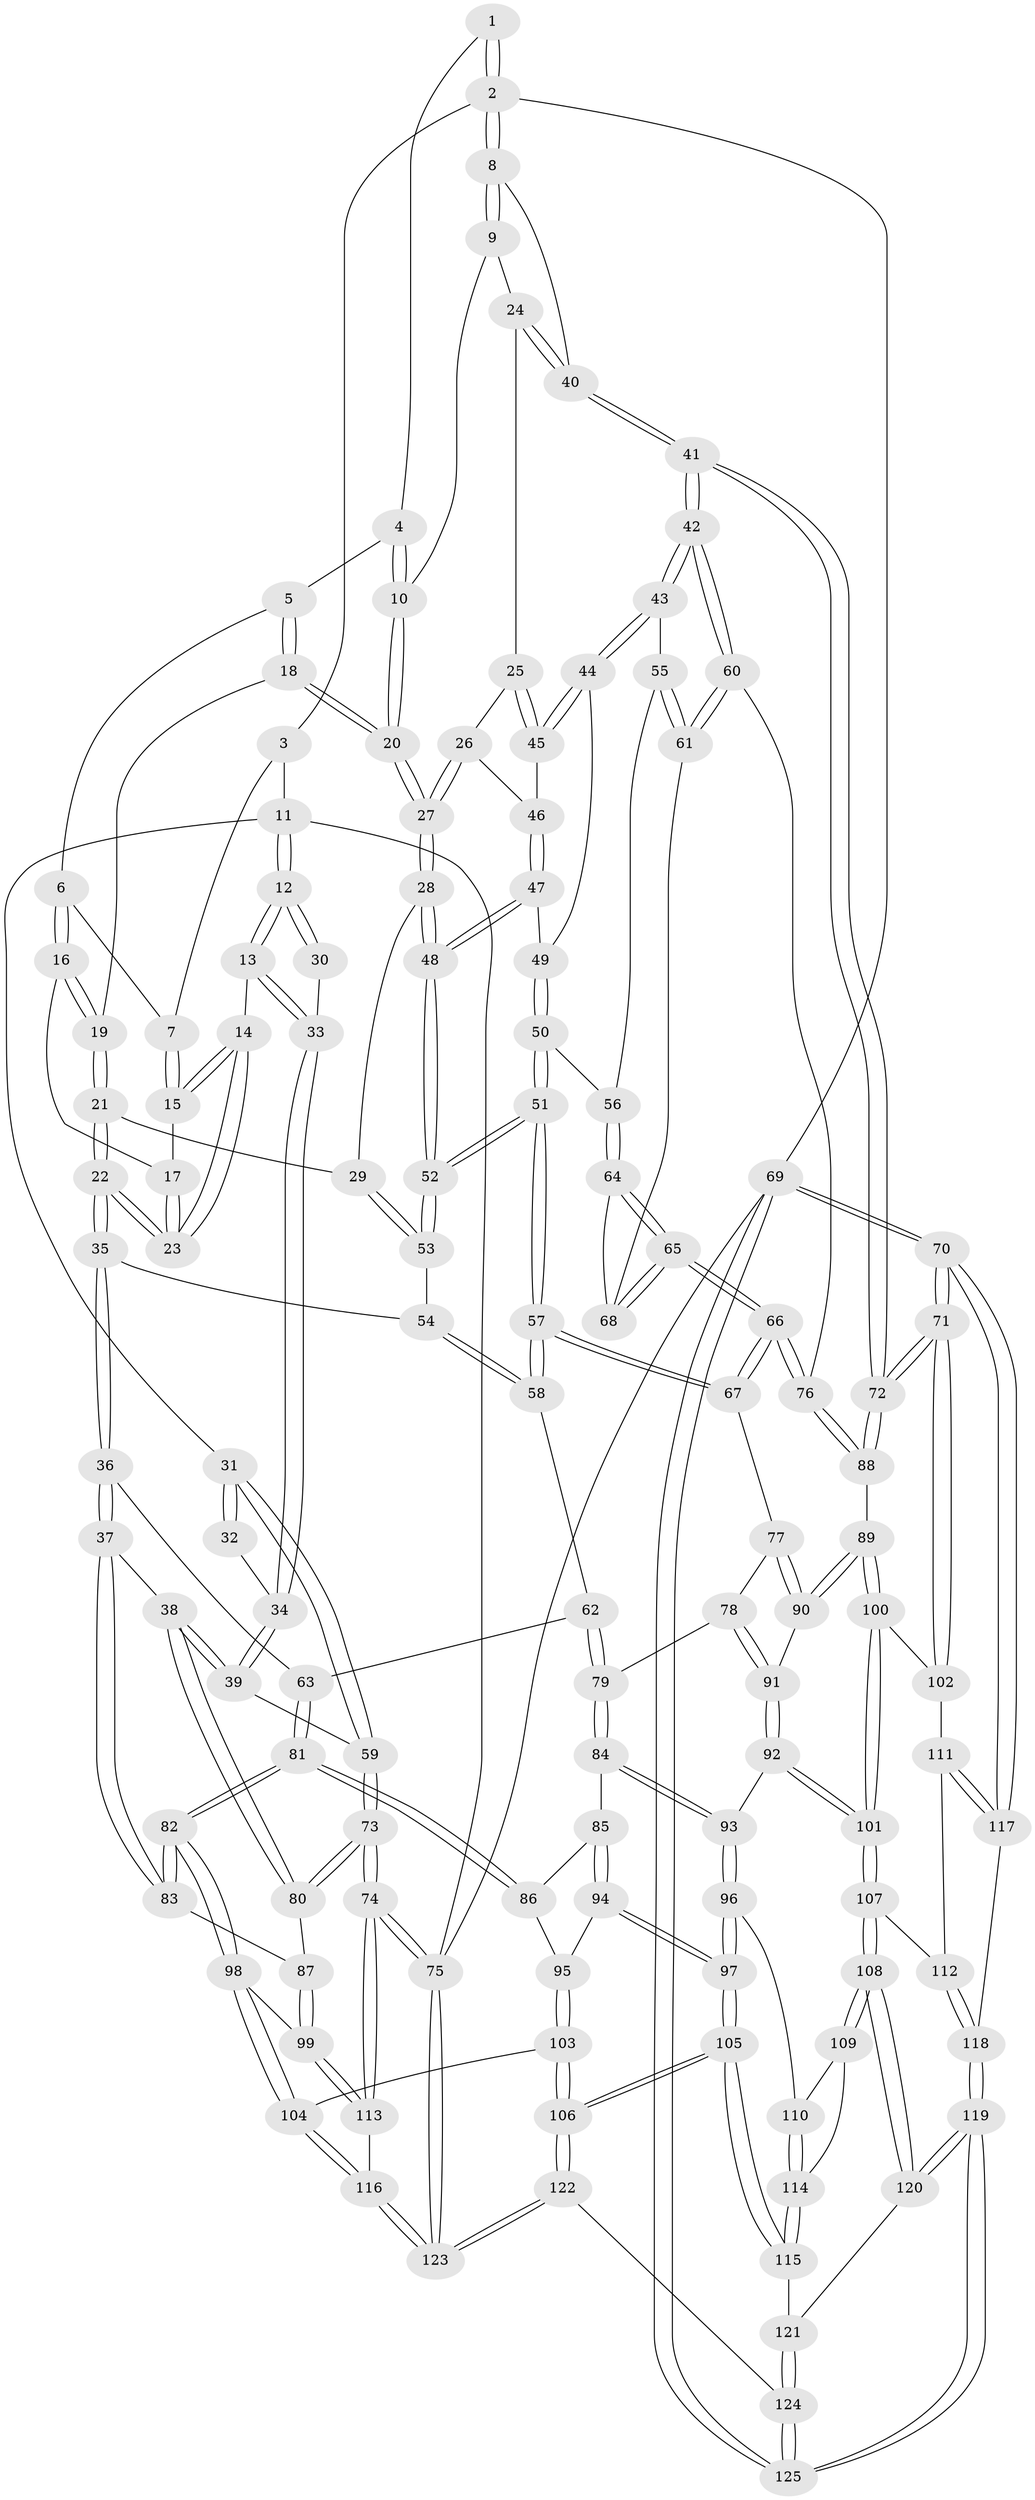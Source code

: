 // coarse degree distribution, {5: 0.10526315789473684, 4: 0.11842105263157894, 3: 0.6578947368421053, 2: 0.09210526315789473, 6: 0.02631578947368421}
// Generated by graph-tools (version 1.1) at 2025/54/03/04/25 22:54:10]
// undirected, 125 vertices, 309 edges
graph export_dot {
  node [color=gray90,style=filled];
  1 [pos="+0.7533210289984384+0"];
  2 [pos="+1+0"];
  3 [pos="+0.33434518901023136+0"];
  4 [pos="+0.7519355668629308+0"];
  5 [pos="+0.5500390674122148+0.09322487635138128"];
  6 [pos="+0.41635320584824564+0.008859232202582713"];
  7 [pos="+0.33383604051321103+0"];
  8 [pos="+1+0.0651302701374455"];
  9 [pos="+0.8958046560401395+0.11589531096238348"];
  10 [pos="+0.7806908768750374+0.07779572334969213"];
  11 [pos="+0+0"];
  12 [pos="+0+0"];
  13 [pos="+0.18840896575168586+0.1624860481949452"];
  14 [pos="+0.1954029127591048+0.1596471084473848"];
  15 [pos="+0.2073531869492097+0.13945458280497242"];
  16 [pos="+0.42303003553742413+0.10906749939314102"];
  17 [pos="+0.38720452202371913+0.15350980807989678"];
  18 [pos="+0.5632472441228541+0.13707600135563883"];
  19 [pos="+0.49012286147624584+0.203550887121395"];
  20 [pos="+0.728578687115589+0.19829895681589843"];
  21 [pos="+0.47788780912180917+0.2739296743891538"];
  22 [pos="+0.3824843054457258+0.3325431932918282"];
  23 [pos="+0.3587276724713261+0.2993633272220967"];
  24 [pos="+0.9426716575595064+0.2570054799137988"];
  25 [pos="+0.9317337798400669+0.26858771796724584"];
  26 [pos="+0.751019949771459+0.22533091884806639"];
  27 [pos="+0.7286744423384272+0.2160080494025296"];
  28 [pos="+0.6890887503226975+0.2973276676257342"];
  29 [pos="+0.6648342371219601+0.3162142504043562"];
  30 [pos="+0.04244876729589983+0.24123254655271312"];
  31 [pos="+0+0.27585588667378513"];
  32 [pos="+0.03428343526929051+0.26958832292096024"];
  33 [pos="+0.17665341766537643+0.18453116875580922"];
  34 [pos="+0.11318931535603476+0.39101749944351116"];
  35 [pos="+0.3697751662562451+0.3969334113136587"];
  36 [pos="+0.3443639511256678+0.46079507500392947"];
  37 [pos="+0.23110619889654077+0.5029820439730467"];
  38 [pos="+0.19157219058784317+0.4790668344360658"];
  39 [pos="+0.11198120143048886+0.4026657671757965"];
  40 [pos="+1+0.10163492623424636"];
  41 [pos="+1+0.47475144753026016"];
  42 [pos="+1+0.47364371671049865"];
  43 [pos="+1+0.4222139014184874"];
  44 [pos="+0.9299180686412716+0.3702516713081171"];
  45 [pos="+0.9284627856845509+0.36227837193453"];
  46 [pos="+0.8407309792043954+0.31251893004739145"];
  47 [pos="+0.8367160019968034+0.39255123128671626"];
  48 [pos="+0.80438544768531+0.3980991202980175"];
  49 [pos="+0.8860412881484405+0.3895948032238689"];
  50 [pos="+0.8655389757784282+0.5052855942315715"];
  51 [pos="+0.792969610843956+0.5179637500046878"];
  52 [pos="+0.7918284560994887+0.5096273188862526"];
  53 [pos="+0.6495430326660268+0.3692480535970266"];
  54 [pos="+0.6306030112775929+0.40709374935122966"];
  55 [pos="+0.9019263431733096+0.5065058375406326"];
  56 [pos="+0.8920298589774238+0.5113398564671519"];
  57 [pos="+0.7762201526539679+0.54437980107815"];
  58 [pos="+0.6142317866418967+0.5016344072649319"];
  59 [pos="+0+0.4164345037483834"];
  60 [pos="+1+0.5468593679004601"];
  61 [pos="+0.9815613932600114+0.5516681807533184"];
  62 [pos="+0.5925909230878605+0.5240368961642929"];
  63 [pos="+0.4431713147564458+0.5419903847736209"];
  64 [pos="+0.896254381227457+0.5234948977151149"];
  65 [pos="+0.9075485073865254+0.6035324412907881"];
  66 [pos="+0.8969924831384926+0.6438701437214032"];
  67 [pos="+0.7769738240760705+0.5518265646826722"];
  68 [pos="+0.9545378588117978+0.561660718190151"];
  69 [pos="+1+1"];
  70 [pos="+1+1"];
  71 [pos="+1+0.7858945095676391"];
  72 [pos="+1+0.7323238753673109"];
  73 [pos="+0+0.6553697387403254"];
  74 [pos="+0+1"];
  75 [pos="+0+1"];
  76 [pos="+0.903855038024428+0.6617929777955663"];
  77 [pos="+0.7387707539224149+0.6371615167290664"];
  78 [pos="+0.6784042229809671+0.6620755376412132"];
  79 [pos="+0.6397065290527971+0.6671617889100079"];
  80 [pos="+0+0.6517041491522038"];
  81 [pos="+0.45975350869765724+0.6998912180724158"];
  82 [pos="+0.45062813785910555+0.7144065361802682"];
  83 [pos="+0.20957668656998352+0.6086041662069062"];
  84 [pos="+0.6271119423355367+0.6847835582248796"];
  85 [pos="+0.6166013622678299+0.6927871363061041"];
  86 [pos="+0.5547288285521643+0.7002977293187574"];
  87 [pos="+0.19360931633267897+0.6528745261313678"];
  88 [pos="+0.9044896187197964+0.667351790883711"];
  89 [pos="+0.8773543540645091+0.711257859886376"];
  90 [pos="+0.7865189808564548+0.6874734274999521"];
  91 [pos="+0.7455488117214648+0.7575814283025512"];
  92 [pos="+0.7438618833952355+0.7836426520013892"];
  93 [pos="+0.7177260355513952+0.7940213153300322"];
  94 [pos="+0.6169317974195133+0.7890907429725879"];
  95 [pos="+0.5637289690042994+0.7943884862428443"];
  96 [pos="+0.6902787787674296+0.8261597555829189"];
  97 [pos="+0.649738806898177+0.8548576221028437"];
  98 [pos="+0.42866262482166323+0.7698345211229591"];
  99 [pos="+0.2036713638011719+0.7498559296701477"];
  100 [pos="+0.8774392698070479+0.7143212737839503"];
  101 [pos="+0.8199423390700254+0.8126418570074383"];
  102 [pos="+0.9590363268913961+0.7975498878957293"];
  103 [pos="+0.4689637371772607+0.8454008166114819"];
  104 [pos="+0.44327168438940234+0.8248227979330534"];
  105 [pos="+0.6352103351523042+0.8966779463627766"];
  106 [pos="+0.5486751553351756+0.9442760115361647"];
  107 [pos="+0.8278968774130875+0.8431040096013138"];
  108 [pos="+0.8022057843105947+0.8807057255048591"];
  109 [pos="+0.7852357895059502+0.8797696654740733"];
  110 [pos="+0.7445536383311281+0.8596335747106276"];
  111 [pos="+0.9182722526121223+0.8554205586019644"];
  112 [pos="+0.8911483709939111+0.8670402706024581"];
  113 [pos="+0.17149864906071485+0.8209117814022546"];
  114 [pos="+0.7072510255138116+0.8998604052241017"];
  115 [pos="+0.6658816216203193+0.9121687217197264"];
  116 [pos="+0.3280885479038937+0.9249562868117599"];
  117 [pos="+1+0.921890028091805"];
  118 [pos="+0.902588275588686+0.9430126133321731"];
  119 [pos="+0.8463100328661753+1"];
  120 [pos="+0.7973097638958464+0.9618858379818895"];
  121 [pos="+0.6930193121804709+0.9369176188135747"];
  122 [pos="+0.4935021831487859+1"];
  123 [pos="+0.3539953888326534+1"];
  124 [pos="+0.7352655080665726+1"];
  125 [pos="+0.8653085368771457+1"];
  1 -- 2;
  1 -- 2;
  1 -- 4;
  2 -- 3;
  2 -- 8;
  2 -- 8;
  2 -- 69;
  3 -- 7;
  3 -- 11;
  4 -- 5;
  4 -- 10;
  4 -- 10;
  5 -- 6;
  5 -- 18;
  5 -- 18;
  6 -- 7;
  6 -- 16;
  6 -- 16;
  7 -- 15;
  7 -- 15;
  8 -- 9;
  8 -- 9;
  8 -- 40;
  9 -- 10;
  9 -- 24;
  10 -- 20;
  10 -- 20;
  11 -- 12;
  11 -- 12;
  11 -- 31;
  11 -- 75;
  12 -- 13;
  12 -- 13;
  12 -- 30;
  12 -- 30;
  13 -- 14;
  13 -- 33;
  13 -- 33;
  14 -- 15;
  14 -- 15;
  14 -- 23;
  14 -- 23;
  15 -- 17;
  16 -- 17;
  16 -- 19;
  16 -- 19;
  17 -- 23;
  17 -- 23;
  18 -- 19;
  18 -- 20;
  18 -- 20;
  19 -- 21;
  19 -- 21;
  20 -- 27;
  20 -- 27;
  21 -- 22;
  21 -- 22;
  21 -- 29;
  22 -- 23;
  22 -- 23;
  22 -- 35;
  22 -- 35;
  24 -- 25;
  24 -- 40;
  24 -- 40;
  25 -- 26;
  25 -- 45;
  25 -- 45;
  26 -- 27;
  26 -- 27;
  26 -- 46;
  27 -- 28;
  27 -- 28;
  28 -- 29;
  28 -- 48;
  28 -- 48;
  29 -- 53;
  29 -- 53;
  30 -- 33;
  31 -- 32;
  31 -- 32;
  31 -- 59;
  31 -- 59;
  32 -- 34;
  33 -- 34;
  33 -- 34;
  34 -- 39;
  34 -- 39;
  35 -- 36;
  35 -- 36;
  35 -- 54;
  36 -- 37;
  36 -- 37;
  36 -- 63;
  37 -- 38;
  37 -- 83;
  37 -- 83;
  38 -- 39;
  38 -- 39;
  38 -- 80;
  38 -- 80;
  39 -- 59;
  40 -- 41;
  40 -- 41;
  41 -- 42;
  41 -- 42;
  41 -- 72;
  41 -- 72;
  42 -- 43;
  42 -- 43;
  42 -- 60;
  42 -- 60;
  43 -- 44;
  43 -- 44;
  43 -- 55;
  44 -- 45;
  44 -- 45;
  44 -- 49;
  45 -- 46;
  46 -- 47;
  46 -- 47;
  47 -- 48;
  47 -- 48;
  47 -- 49;
  48 -- 52;
  48 -- 52;
  49 -- 50;
  49 -- 50;
  50 -- 51;
  50 -- 51;
  50 -- 56;
  51 -- 52;
  51 -- 52;
  51 -- 57;
  51 -- 57;
  52 -- 53;
  52 -- 53;
  53 -- 54;
  54 -- 58;
  54 -- 58;
  55 -- 56;
  55 -- 61;
  55 -- 61;
  56 -- 64;
  56 -- 64;
  57 -- 58;
  57 -- 58;
  57 -- 67;
  57 -- 67;
  58 -- 62;
  59 -- 73;
  59 -- 73;
  60 -- 61;
  60 -- 61;
  60 -- 76;
  61 -- 68;
  62 -- 63;
  62 -- 79;
  62 -- 79;
  63 -- 81;
  63 -- 81;
  64 -- 65;
  64 -- 65;
  64 -- 68;
  65 -- 66;
  65 -- 66;
  65 -- 68;
  65 -- 68;
  66 -- 67;
  66 -- 67;
  66 -- 76;
  66 -- 76;
  67 -- 77;
  69 -- 70;
  69 -- 70;
  69 -- 125;
  69 -- 125;
  69 -- 75;
  70 -- 71;
  70 -- 71;
  70 -- 117;
  70 -- 117;
  71 -- 72;
  71 -- 72;
  71 -- 102;
  71 -- 102;
  72 -- 88;
  72 -- 88;
  73 -- 74;
  73 -- 74;
  73 -- 80;
  73 -- 80;
  74 -- 75;
  74 -- 75;
  74 -- 113;
  74 -- 113;
  75 -- 123;
  75 -- 123;
  76 -- 88;
  76 -- 88;
  77 -- 78;
  77 -- 90;
  77 -- 90;
  78 -- 79;
  78 -- 91;
  78 -- 91;
  79 -- 84;
  79 -- 84;
  80 -- 87;
  81 -- 82;
  81 -- 82;
  81 -- 86;
  81 -- 86;
  82 -- 83;
  82 -- 83;
  82 -- 98;
  82 -- 98;
  83 -- 87;
  84 -- 85;
  84 -- 93;
  84 -- 93;
  85 -- 86;
  85 -- 94;
  85 -- 94;
  86 -- 95;
  87 -- 99;
  87 -- 99;
  88 -- 89;
  89 -- 90;
  89 -- 90;
  89 -- 100;
  89 -- 100;
  90 -- 91;
  91 -- 92;
  91 -- 92;
  92 -- 93;
  92 -- 101;
  92 -- 101;
  93 -- 96;
  93 -- 96;
  94 -- 95;
  94 -- 97;
  94 -- 97;
  95 -- 103;
  95 -- 103;
  96 -- 97;
  96 -- 97;
  96 -- 110;
  97 -- 105;
  97 -- 105;
  98 -- 99;
  98 -- 104;
  98 -- 104;
  99 -- 113;
  99 -- 113;
  100 -- 101;
  100 -- 101;
  100 -- 102;
  101 -- 107;
  101 -- 107;
  102 -- 111;
  103 -- 104;
  103 -- 106;
  103 -- 106;
  104 -- 116;
  104 -- 116;
  105 -- 106;
  105 -- 106;
  105 -- 115;
  105 -- 115;
  106 -- 122;
  106 -- 122;
  107 -- 108;
  107 -- 108;
  107 -- 112;
  108 -- 109;
  108 -- 109;
  108 -- 120;
  108 -- 120;
  109 -- 110;
  109 -- 114;
  110 -- 114;
  110 -- 114;
  111 -- 112;
  111 -- 117;
  111 -- 117;
  112 -- 118;
  112 -- 118;
  113 -- 116;
  114 -- 115;
  114 -- 115;
  115 -- 121;
  116 -- 123;
  116 -- 123;
  117 -- 118;
  118 -- 119;
  118 -- 119;
  119 -- 120;
  119 -- 120;
  119 -- 125;
  119 -- 125;
  120 -- 121;
  121 -- 124;
  121 -- 124;
  122 -- 123;
  122 -- 123;
  122 -- 124;
  124 -- 125;
  124 -- 125;
}
